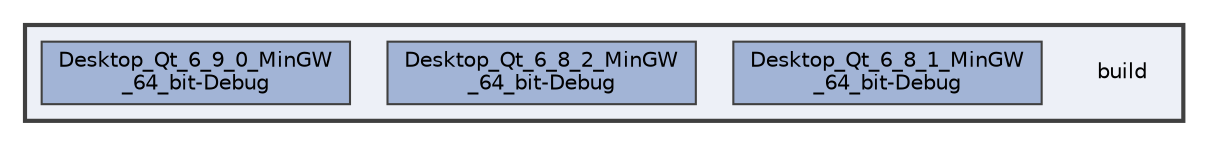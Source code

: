 digraph "build"
{
 // LATEX_PDF_SIZE
  bgcolor="transparent";
  edge [fontname=Helvetica,fontsize=10,labelfontname=Helvetica,labelfontsize=10];
  node [fontname=Helvetica,fontsize=10,shape=box,height=0.2,width=0.4];
  compound=true
  subgraph clusterdir_4fef79e7177ba769987a8da36c892c5f {
    graph [ bgcolor="#edf0f7", pencolor="grey25", label="", fontname=Helvetica,fontsize=10 style="filled,bold", URL="dir_4fef79e7177ba769987a8da36c892c5f.html",tooltip=""]
    dir_4fef79e7177ba769987a8da36c892c5f [shape=plaintext, label="build"];
  dir_5a6800e35fcd01eb4f7817968ecd892a [label="Desktop_Qt_6_8_1_MinGW\l_64_bit-Debug", fillcolor="#a2b4d6", color="grey25", style="filled", URL="dir_5a6800e35fcd01eb4f7817968ecd892a.html",tooltip=""];
  dir_773dbbc00e6acb5749f2f44f91958064 [label="Desktop_Qt_6_8_2_MinGW\l_64_bit-Debug", fillcolor="#a2b4d6", color="grey25", style="filled", URL="dir_773dbbc00e6acb5749f2f44f91958064.html",tooltip=""];
  dir_19572e210953950637ab0e0bc42e961a [label="Desktop_Qt_6_9_0_MinGW\l_64_bit-Debug", fillcolor="#a2b4d6", color="grey25", style="filled", URL="dir_19572e210953950637ab0e0bc42e961a.html",tooltip=""];
  }
}
